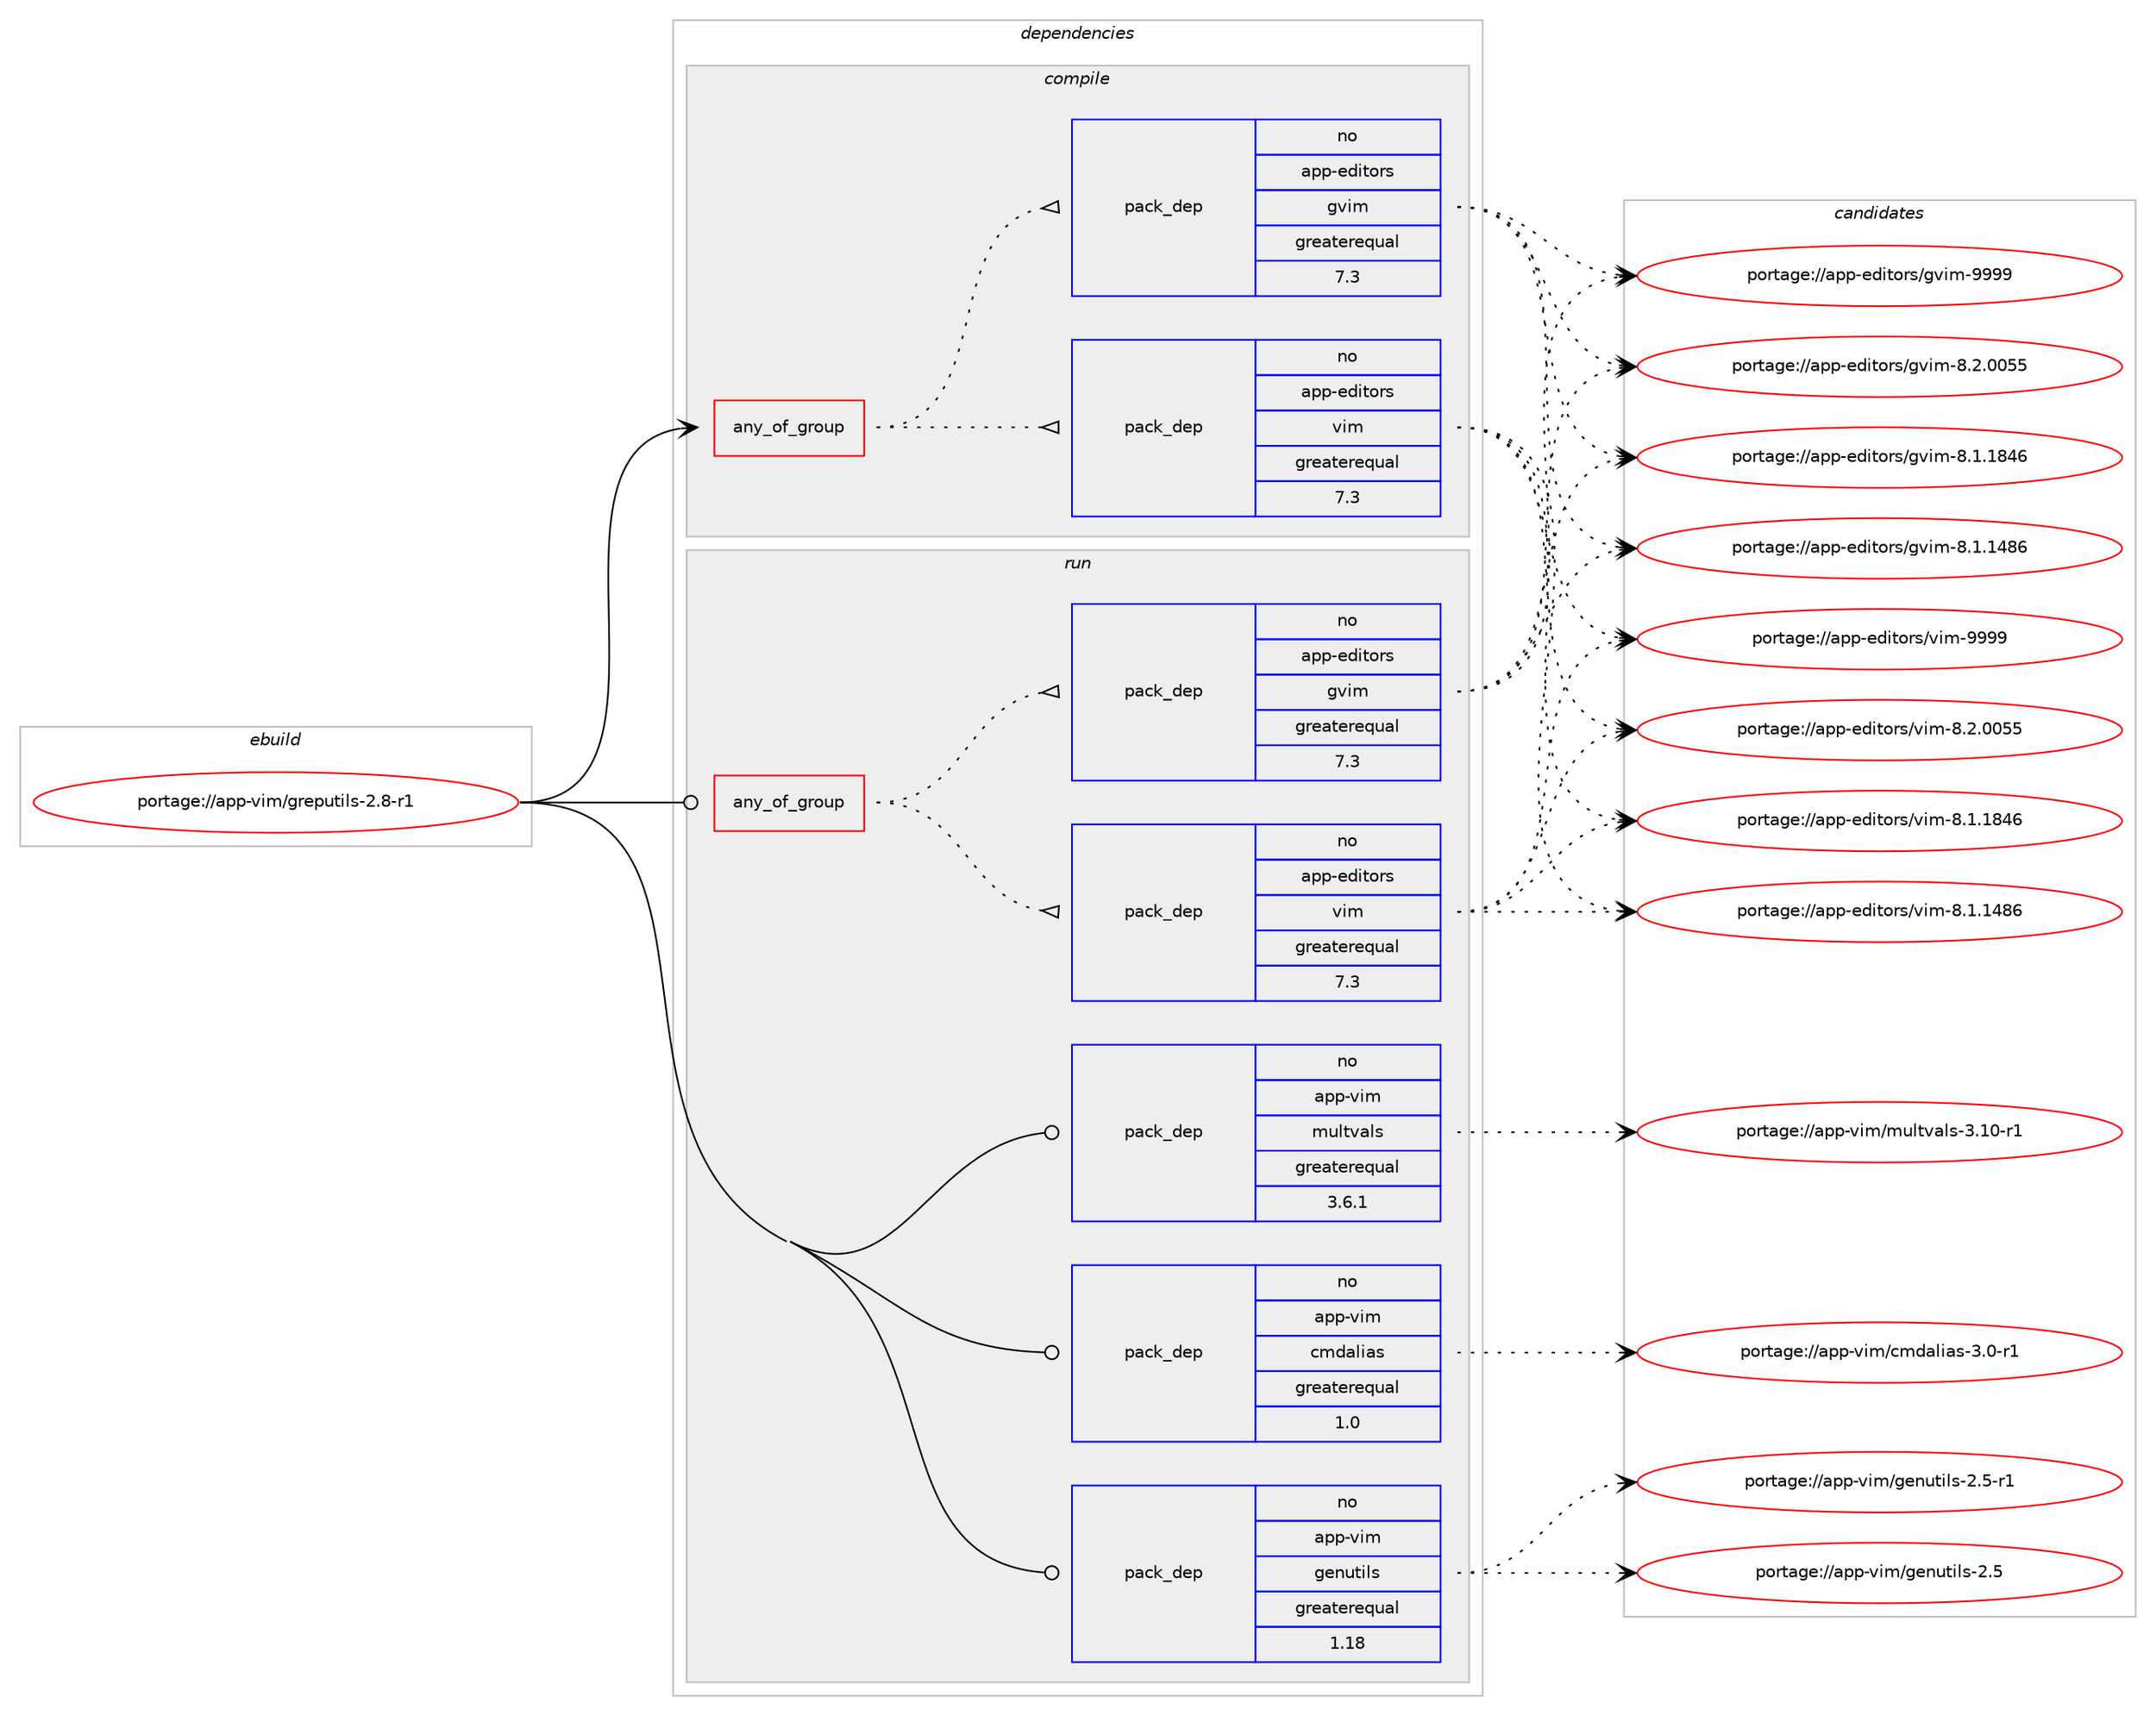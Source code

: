 digraph prolog {

# *************
# Graph options
# *************

newrank=true;
concentrate=true;
compound=true;
graph [rankdir=LR,fontname=Helvetica,fontsize=10,ranksep=1.5];#, ranksep=2.5, nodesep=0.2];
edge  [arrowhead=vee];
node  [fontname=Helvetica,fontsize=10];

# **********
# The ebuild
# **********

subgraph cluster_leftcol {
color=gray;
label=<<i>ebuild</i>>;
id [label="portage://app-vim/greputils-2.8-r1", color=red, width=4, href="../app-vim/greputils-2.8-r1.svg"];
}

# ****************
# The dependencies
# ****************

subgraph cluster_midcol {
color=gray;
label=<<i>dependencies</i>>;
subgraph cluster_compile {
fillcolor="#eeeeee";
style=filled;
label=<<i>compile</i>>;
subgraph any7410 {
dependency589872 [label=<<TABLE BORDER="0" CELLBORDER="1" CELLSPACING="0" CELLPADDING="4"><TR><TD CELLPADDING="10">any_of_group</TD></TR></TABLE>>, shape=none, color=red];subgraph pack443027 {
dependency589873 [label=<<TABLE BORDER="0" CELLBORDER="1" CELLSPACING="0" CELLPADDING="4" WIDTH="220"><TR><TD ROWSPAN="6" CELLPADDING="30">pack_dep</TD></TR><TR><TD WIDTH="110">no</TD></TR><TR><TD>app-editors</TD></TR><TR><TD>vim</TD></TR><TR><TD>greaterequal</TD></TR><TR><TD>7.3</TD></TR></TABLE>>, shape=none, color=blue];
}
dependency589872:e -> dependency589873:w [weight=20,style="dotted",arrowhead="oinv"];
subgraph pack443028 {
dependency589874 [label=<<TABLE BORDER="0" CELLBORDER="1" CELLSPACING="0" CELLPADDING="4" WIDTH="220"><TR><TD ROWSPAN="6" CELLPADDING="30">pack_dep</TD></TR><TR><TD WIDTH="110">no</TD></TR><TR><TD>app-editors</TD></TR><TR><TD>gvim</TD></TR><TR><TD>greaterequal</TD></TR><TR><TD>7.3</TD></TR></TABLE>>, shape=none, color=blue];
}
dependency589872:e -> dependency589874:w [weight=20,style="dotted",arrowhead="oinv"];
}
id:e -> dependency589872:w [weight=20,style="solid",arrowhead="vee"];
}
subgraph cluster_compileandrun {
fillcolor="#eeeeee";
style=filled;
label=<<i>compile and run</i>>;
}
subgraph cluster_run {
fillcolor="#eeeeee";
style=filled;
label=<<i>run</i>>;
subgraph any7411 {
dependency589875 [label=<<TABLE BORDER="0" CELLBORDER="1" CELLSPACING="0" CELLPADDING="4"><TR><TD CELLPADDING="10">any_of_group</TD></TR></TABLE>>, shape=none, color=red];subgraph pack443029 {
dependency589876 [label=<<TABLE BORDER="0" CELLBORDER="1" CELLSPACING="0" CELLPADDING="4" WIDTH="220"><TR><TD ROWSPAN="6" CELLPADDING="30">pack_dep</TD></TR><TR><TD WIDTH="110">no</TD></TR><TR><TD>app-editors</TD></TR><TR><TD>vim</TD></TR><TR><TD>greaterequal</TD></TR><TR><TD>7.3</TD></TR></TABLE>>, shape=none, color=blue];
}
dependency589875:e -> dependency589876:w [weight=20,style="dotted",arrowhead="oinv"];
subgraph pack443030 {
dependency589877 [label=<<TABLE BORDER="0" CELLBORDER="1" CELLSPACING="0" CELLPADDING="4" WIDTH="220"><TR><TD ROWSPAN="6" CELLPADDING="30">pack_dep</TD></TR><TR><TD WIDTH="110">no</TD></TR><TR><TD>app-editors</TD></TR><TR><TD>gvim</TD></TR><TR><TD>greaterequal</TD></TR><TR><TD>7.3</TD></TR></TABLE>>, shape=none, color=blue];
}
dependency589875:e -> dependency589877:w [weight=20,style="dotted",arrowhead="oinv"];
}
id:e -> dependency589875:w [weight=20,style="solid",arrowhead="odot"];
subgraph pack443031 {
dependency589878 [label=<<TABLE BORDER="0" CELLBORDER="1" CELLSPACING="0" CELLPADDING="4" WIDTH="220"><TR><TD ROWSPAN="6" CELLPADDING="30">pack_dep</TD></TR><TR><TD WIDTH="110">no</TD></TR><TR><TD>app-vim</TD></TR><TR><TD>cmdalias</TD></TR><TR><TD>greaterequal</TD></TR><TR><TD>1.0</TD></TR></TABLE>>, shape=none, color=blue];
}
id:e -> dependency589878:w [weight=20,style="solid",arrowhead="odot"];
subgraph pack443032 {
dependency589879 [label=<<TABLE BORDER="0" CELLBORDER="1" CELLSPACING="0" CELLPADDING="4" WIDTH="220"><TR><TD ROWSPAN="6" CELLPADDING="30">pack_dep</TD></TR><TR><TD WIDTH="110">no</TD></TR><TR><TD>app-vim</TD></TR><TR><TD>genutils</TD></TR><TR><TD>greaterequal</TD></TR><TR><TD>1.18</TD></TR></TABLE>>, shape=none, color=blue];
}
id:e -> dependency589879:w [weight=20,style="solid",arrowhead="odot"];
subgraph pack443033 {
dependency589880 [label=<<TABLE BORDER="0" CELLBORDER="1" CELLSPACING="0" CELLPADDING="4" WIDTH="220"><TR><TD ROWSPAN="6" CELLPADDING="30">pack_dep</TD></TR><TR><TD WIDTH="110">no</TD></TR><TR><TD>app-vim</TD></TR><TR><TD>multvals</TD></TR><TR><TD>greaterequal</TD></TR><TR><TD>3.6.1</TD></TR></TABLE>>, shape=none, color=blue];
}
id:e -> dependency589880:w [weight=20,style="solid",arrowhead="odot"];
}
}

# **************
# The candidates
# **************

subgraph cluster_choices {
rank=same;
color=gray;
label=<<i>candidates</i>>;

subgraph choice443027 {
color=black;
nodesep=1;
choice9711211245101100105116111114115471181051094557575757 [label="portage://app-editors/vim-9999", color=red, width=4,href="../app-editors/vim-9999.svg"];
choice971121124510110010511611111411547118105109455646504648485353 [label="portage://app-editors/vim-8.2.0055", color=red, width=4,href="../app-editors/vim-8.2.0055.svg"];
choice971121124510110010511611111411547118105109455646494649565254 [label="portage://app-editors/vim-8.1.1846", color=red, width=4,href="../app-editors/vim-8.1.1846.svg"];
choice971121124510110010511611111411547118105109455646494649525654 [label="portage://app-editors/vim-8.1.1486", color=red, width=4,href="../app-editors/vim-8.1.1486.svg"];
dependency589873:e -> choice9711211245101100105116111114115471181051094557575757:w [style=dotted,weight="100"];
dependency589873:e -> choice971121124510110010511611111411547118105109455646504648485353:w [style=dotted,weight="100"];
dependency589873:e -> choice971121124510110010511611111411547118105109455646494649565254:w [style=dotted,weight="100"];
dependency589873:e -> choice971121124510110010511611111411547118105109455646494649525654:w [style=dotted,weight="100"];
}
subgraph choice443028 {
color=black;
nodesep=1;
choice9711211245101100105116111114115471031181051094557575757 [label="portage://app-editors/gvim-9999", color=red, width=4,href="../app-editors/gvim-9999.svg"];
choice971121124510110010511611111411547103118105109455646504648485353 [label="portage://app-editors/gvim-8.2.0055", color=red, width=4,href="../app-editors/gvim-8.2.0055.svg"];
choice971121124510110010511611111411547103118105109455646494649565254 [label="portage://app-editors/gvim-8.1.1846", color=red, width=4,href="../app-editors/gvim-8.1.1846.svg"];
choice971121124510110010511611111411547103118105109455646494649525654 [label="portage://app-editors/gvim-8.1.1486", color=red, width=4,href="../app-editors/gvim-8.1.1486.svg"];
dependency589874:e -> choice9711211245101100105116111114115471031181051094557575757:w [style=dotted,weight="100"];
dependency589874:e -> choice971121124510110010511611111411547103118105109455646504648485353:w [style=dotted,weight="100"];
dependency589874:e -> choice971121124510110010511611111411547103118105109455646494649565254:w [style=dotted,weight="100"];
dependency589874:e -> choice971121124510110010511611111411547103118105109455646494649525654:w [style=dotted,weight="100"];
}
subgraph choice443029 {
color=black;
nodesep=1;
choice9711211245101100105116111114115471181051094557575757 [label="portage://app-editors/vim-9999", color=red, width=4,href="../app-editors/vim-9999.svg"];
choice971121124510110010511611111411547118105109455646504648485353 [label="portage://app-editors/vim-8.2.0055", color=red, width=4,href="../app-editors/vim-8.2.0055.svg"];
choice971121124510110010511611111411547118105109455646494649565254 [label="portage://app-editors/vim-8.1.1846", color=red, width=4,href="../app-editors/vim-8.1.1846.svg"];
choice971121124510110010511611111411547118105109455646494649525654 [label="portage://app-editors/vim-8.1.1486", color=red, width=4,href="../app-editors/vim-8.1.1486.svg"];
dependency589876:e -> choice9711211245101100105116111114115471181051094557575757:w [style=dotted,weight="100"];
dependency589876:e -> choice971121124510110010511611111411547118105109455646504648485353:w [style=dotted,weight="100"];
dependency589876:e -> choice971121124510110010511611111411547118105109455646494649565254:w [style=dotted,weight="100"];
dependency589876:e -> choice971121124510110010511611111411547118105109455646494649525654:w [style=dotted,weight="100"];
}
subgraph choice443030 {
color=black;
nodesep=1;
choice9711211245101100105116111114115471031181051094557575757 [label="portage://app-editors/gvim-9999", color=red, width=4,href="../app-editors/gvim-9999.svg"];
choice971121124510110010511611111411547103118105109455646504648485353 [label="portage://app-editors/gvim-8.2.0055", color=red, width=4,href="../app-editors/gvim-8.2.0055.svg"];
choice971121124510110010511611111411547103118105109455646494649565254 [label="portage://app-editors/gvim-8.1.1846", color=red, width=4,href="../app-editors/gvim-8.1.1846.svg"];
choice971121124510110010511611111411547103118105109455646494649525654 [label="portage://app-editors/gvim-8.1.1486", color=red, width=4,href="../app-editors/gvim-8.1.1486.svg"];
dependency589877:e -> choice9711211245101100105116111114115471031181051094557575757:w [style=dotted,weight="100"];
dependency589877:e -> choice971121124510110010511611111411547103118105109455646504648485353:w [style=dotted,weight="100"];
dependency589877:e -> choice971121124510110010511611111411547103118105109455646494649565254:w [style=dotted,weight="100"];
dependency589877:e -> choice971121124510110010511611111411547103118105109455646494649525654:w [style=dotted,weight="100"];
}
subgraph choice443031 {
color=black;
nodesep=1;
choice971121124511810510947991091009710810597115455146484511449 [label="portage://app-vim/cmdalias-3.0-r1", color=red, width=4,href="../app-vim/cmdalias-3.0-r1.svg"];
dependency589878:e -> choice971121124511810510947991091009710810597115455146484511449:w [style=dotted,weight="100"];
}
subgraph choice443032 {
color=black;
nodesep=1;
choice971121124511810510947103101110117116105108115455046534511449 [label="portage://app-vim/genutils-2.5-r1", color=red, width=4,href="../app-vim/genutils-2.5-r1.svg"];
choice97112112451181051094710310111011711610510811545504653 [label="portage://app-vim/genutils-2.5", color=red, width=4,href="../app-vim/genutils-2.5.svg"];
dependency589879:e -> choice971121124511810510947103101110117116105108115455046534511449:w [style=dotted,weight="100"];
dependency589879:e -> choice97112112451181051094710310111011711610510811545504653:w [style=dotted,weight="100"];
}
subgraph choice443033 {
color=black;
nodesep=1;
choice9711211245118105109471091171081161189710811545514649484511449 [label="portage://app-vim/multvals-3.10-r1", color=red, width=4,href="../app-vim/multvals-3.10-r1.svg"];
dependency589880:e -> choice9711211245118105109471091171081161189710811545514649484511449:w [style=dotted,weight="100"];
}
}

}
